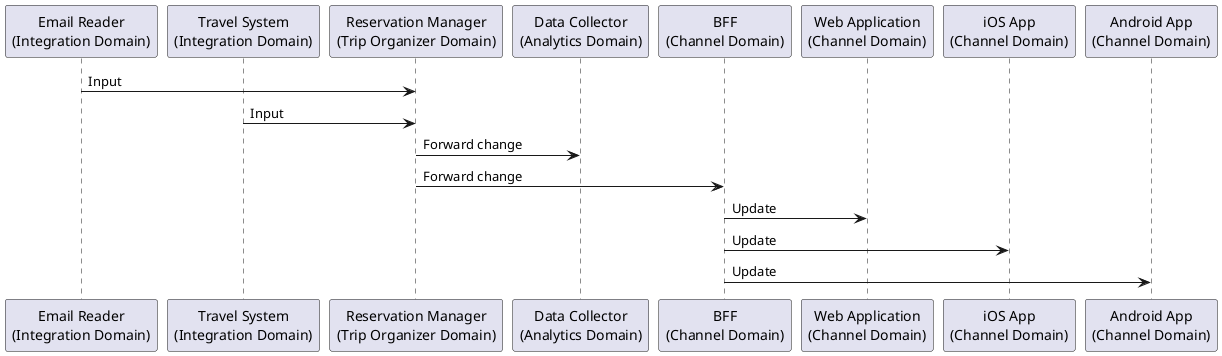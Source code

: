 @startuml

participant EmailReader as "Email Reader\n(Integration Domain)"
participant TravelSystemIntegration as "Travel System\n(Integration Domain)"
participant ReservationManager as "Reservation Manager\n(Trip Organizer Domain)"
participant DataCollector as "Data Collector\n(Analytics Domain)"
participant BFF as "BFF\n(Channel Domain)"
participant WebApplication as "Web Application\n(Channel Domain)"
participant IOSApp as "iOS App\n(Channel Domain)"
participant AndroidApp as "Android App\n(Channel Domain)"

EmailReader -> ReservationManager : Input
TravelSystemIntegration -> ReservationManager : Input

ReservationManager -> DataCollector : Forward change
ReservationManager -> BFF : Forward change

BFF -> WebApplication : Update
BFF -> IOSApp : Update
BFF -> AndroidApp : Update

@enduml
